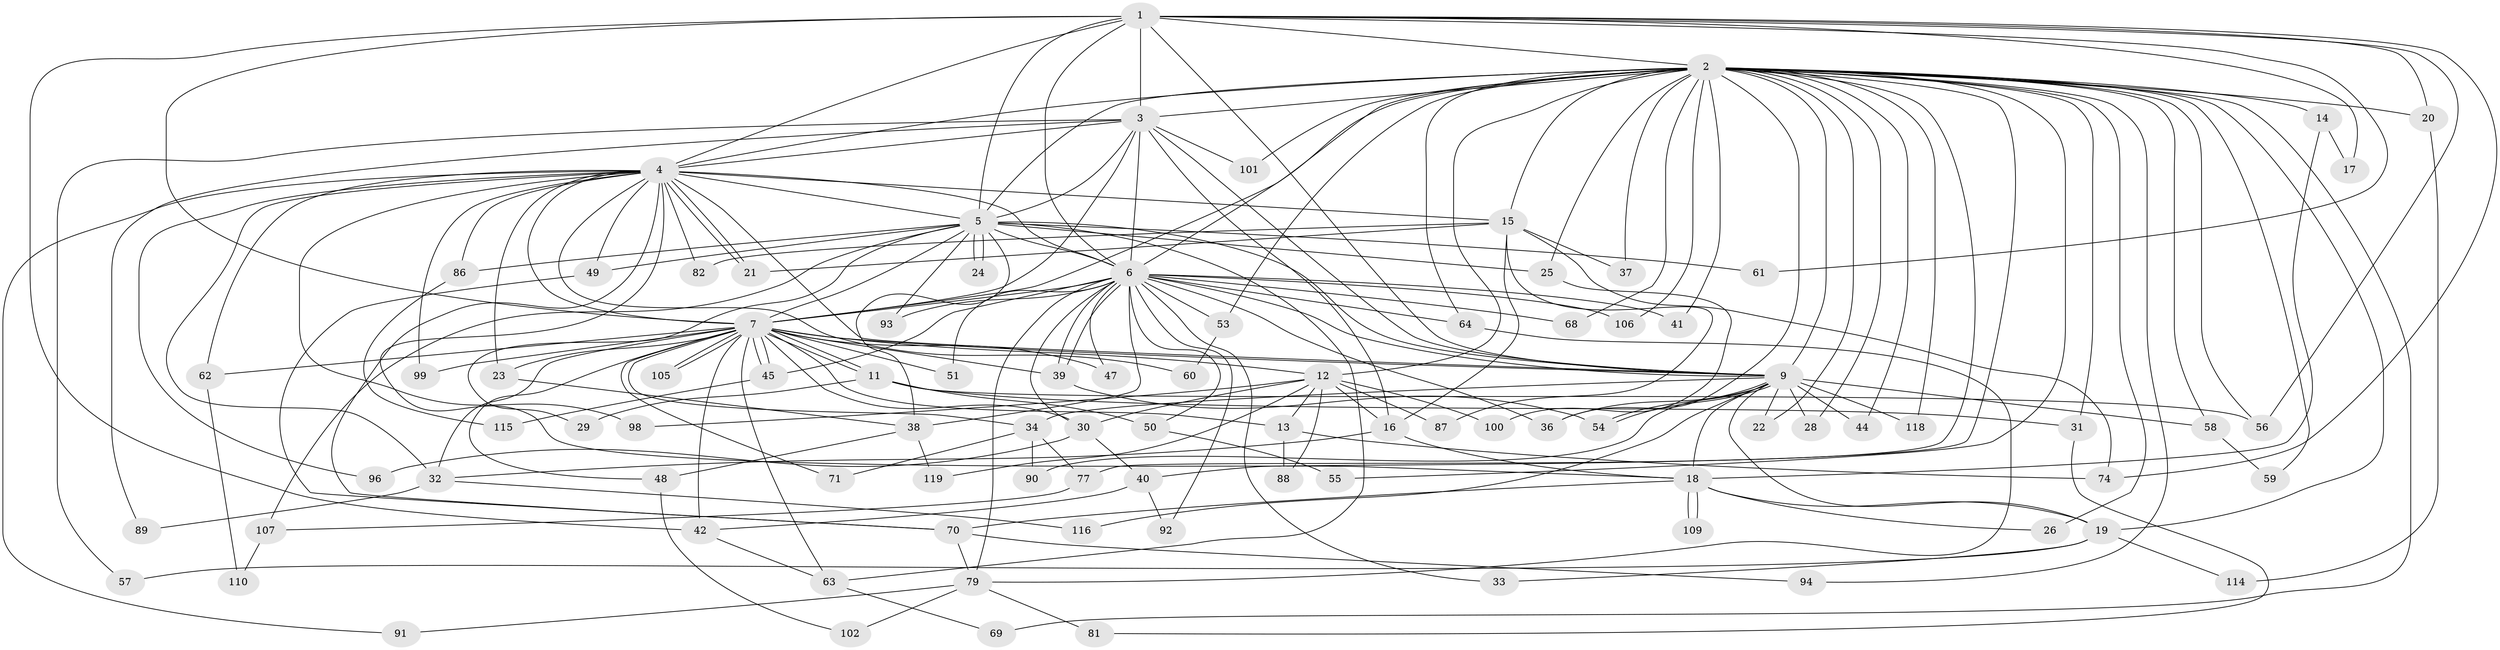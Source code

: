 // Generated by graph-tools (version 1.1) at 2025/51/02/27/25 19:51:41]
// undirected, 91 vertices, 211 edges
graph export_dot {
graph [start="1"]
  node [color=gray90,style=filled];
  1 [super="+43"];
  2 [super="+10"];
  3;
  4 [super="+72"];
  5 [super="+8"];
  6 [super="+27"];
  7 [super="+117"];
  9 [super="+66"];
  11 [super="+46"];
  12 [super="+78"];
  13;
  14;
  15 [super="+35"];
  16 [super="+112"];
  17;
  18 [super="+65"];
  19 [super="+95"];
  20;
  21;
  22;
  23;
  24;
  25;
  26;
  28 [super="+67"];
  29;
  30 [super="+73"];
  31;
  32 [super="+80"];
  33;
  34;
  36 [super="+111"];
  37;
  38 [super="+83"];
  39 [super="+104"];
  40 [super="+52"];
  41;
  42;
  44;
  45 [super="+76"];
  47;
  48;
  49;
  50;
  51;
  53;
  54;
  55;
  56 [super="+84"];
  57;
  58 [super="+97"];
  59;
  60;
  61;
  62;
  63 [super="+75"];
  64;
  68;
  69;
  70 [super="+113"];
  71;
  74 [super="+103"];
  77;
  79 [super="+85"];
  81;
  82;
  86 [super="+108"];
  87;
  88;
  89;
  90;
  91;
  92;
  93;
  94;
  96;
  98;
  99;
  100;
  101;
  102;
  105;
  106;
  107;
  109;
  110;
  114;
  115;
  116;
  118;
  119;
  1 -- 2 [weight=2];
  1 -- 3;
  1 -- 4;
  1 -- 5 [weight=2];
  1 -- 6 [weight=3];
  1 -- 7;
  1 -- 9;
  1 -- 17;
  1 -- 20;
  1 -- 42;
  1 -- 61;
  1 -- 56;
  1 -- 74;
  2 -- 3 [weight=2];
  2 -- 4 [weight=2];
  2 -- 5 [weight=4];
  2 -- 6 [weight=2];
  2 -- 7 [weight=2];
  2 -- 9 [weight=2];
  2 -- 14 [weight=2];
  2 -- 15 [weight=2];
  2 -- 20;
  2 -- 22;
  2 -- 26;
  2 -- 28 [weight=2];
  2 -- 31 [weight=2];
  2 -- 37;
  2 -- 40;
  2 -- 41;
  2 -- 44;
  2 -- 53;
  2 -- 56;
  2 -- 64;
  2 -- 68;
  2 -- 94;
  2 -- 118;
  2 -- 69;
  2 -- 12;
  2 -- 77;
  2 -- 25;
  2 -- 101;
  2 -- 106;
  2 -- 55;
  2 -- 58;
  2 -- 59;
  2 -- 19;
  2 -- 36;
  3 -- 4;
  3 -- 5 [weight=2];
  3 -- 6;
  3 -- 7;
  3 -- 9;
  3 -- 16;
  3 -- 57;
  3 -- 89;
  3 -- 101;
  4 -- 5 [weight=2];
  4 -- 6;
  4 -- 7;
  4 -- 9;
  4 -- 18;
  4 -- 21;
  4 -- 21;
  4 -- 23;
  4 -- 32;
  4 -- 49;
  4 -- 60;
  4 -- 62;
  4 -- 82;
  4 -- 91;
  4 -- 96;
  4 -- 99;
  4 -- 98;
  4 -- 15;
  4 -- 86;
  4 -- 70;
  5 -- 6 [weight=2];
  5 -- 7 [weight=2];
  5 -- 9 [weight=2];
  5 -- 24;
  5 -- 24;
  5 -- 25;
  5 -- 29;
  5 -- 38;
  5 -- 61;
  5 -- 107;
  5 -- 49;
  5 -- 86;
  5 -- 93;
  5 -- 63;
  6 -- 7;
  6 -- 9;
  6 -- 30;
  6 -- 33;
  6 -- 36;
  6 -- 39;
  6 -- 39;
  6 -- 41;
  6 -- 47;
  6 -- 50;
  6 -- 51;
  6 -- 53;
  6 -- 64;
  6 -- 68;
  6 -- 79;
  6 -- 92;
  6 -- 93;
  6 -- 106;
  6 -- 38;
  6 -- 45;
  7 -- 9;
  7 -- 11;
  7 -- 11;
  7 -- 12;
  7 -- 13;
  7 -- 23;
  7 -- 30;
  7 -- 32;
  7 -- 34;
  7 -- 42;
  7 -- 45;
  7 -- 45;
  7 -- 47;
  7 -- 48;
  7 -- 51;
  7 -- 62;
  7 -- 63;
  7 -- 71;
  7 -- 99;
  7 -- 105;
  7 -- 105;
  7 -- 39;
  9 -- 18;
  9 -- 19;
  9 -- 22;
  9 -- 28;
  9 -- 34;
  9 -- 36;
  9 -- 44;
  9 -- 54;
  9 -- 54;
  9 -- 90;
  9 -- 116;
  9 -- 118;
  9 -- 58 [weight=2];
  11 -- 29;
  11 -- 56;
  11 -- 50;
  11 -- 31;
  12 -- 13;
  12 -- 87;
  12 -- 88;
  12 -- 98;
  12 -- 100;
  12 -- 119;
  12 -- 16;
  12 -- 30;
  13 -- 74;
  13 -- 88;
  14 -- 17;
  14 -- 18;
  15 -- 16;
  15 -- 74;
  15 -- 87;
  15 -- 82;
  15 -- 37;
  15 -- 21;
  16 -- 32;
  16 -- 18;
  18 -- 19;
  18 -- 26;
  18 -- 70;
  18 -- 109;
  18 -- 109;
  19 -- 33;
  19 -- 57;
  19 -- 114;
  20 -- 114;
  23 -- 38;
  25 -- 100;
  30 -- 40;
  30 -- 96;
  31 -- 81;
  32 -- 89;
  32 -- 116;
  34 -- 71;
  34 -- 77;
  34 -- 90;
  38 -- 48;
  38 -- 119;
  39 -- 54;
  40 -- 92;
  40 -- 42;
  42 -- 63;
  45 -- 115;
  48 -- 102;
  49 -- 70;
  50 -- 55;
  53 -- 60;
  58 -- 59;
  62 -- 110;
  63 -- 69;
  64 -- 79;
  70 -- 94;
  70 -- 79;
  77 -- 107;
  79 -- 81;
  79 -- 102;
  79 -- 91;
  86 -- 115;
  107 -- 110;
}
